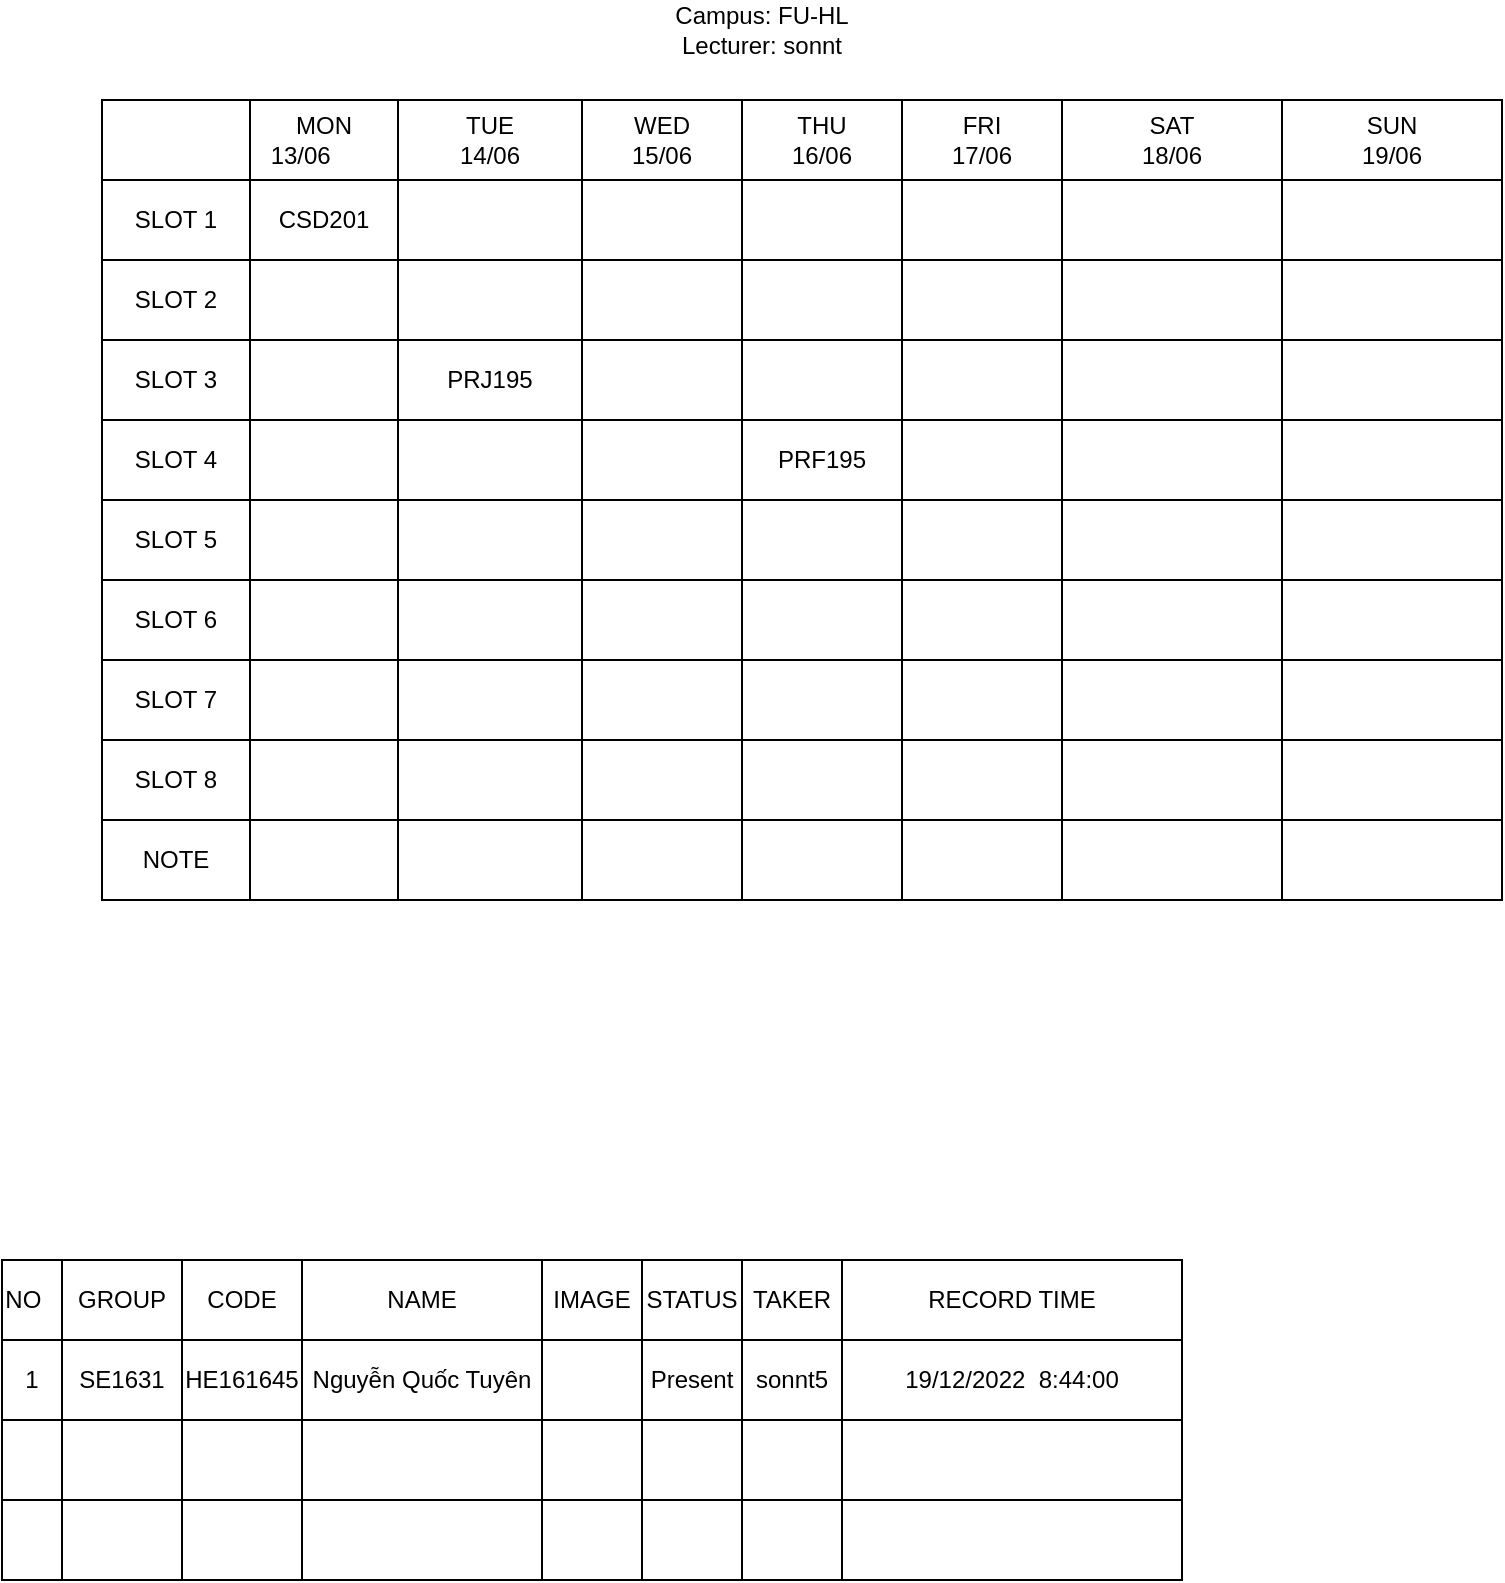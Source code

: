 <mxfile version="20.0.1" type="github"><diagram id="fDc_9YXBF3sZ5w5PWN9H" name="Page-1"><mxGraphModel dx="1038" dy="556" grid="1" gridSize="10" guides="1" tooltips="1" connect="1" arrows="1" fold="1" page="1" pageScale="1" pageWidth="850" pageHeight="1100" math="0" shadow="0"><root><mxCell id="0"/><mxCell id="1" parent="0"/><mxCell id="WpCsTuUMo8F5sy1HCtqw-1" value="" style="shape=table;startSize=0;container=1;collapsible=0;childLayout=tableLayout;" vertex="1" parent="1"><mxGeometry x="530" y="90" width="700" height="400" as="geometry"/></mxCell><mxCell id="WpCsTuUMo8F5sy1HCtqw-2" value="" style="shape=tableRow;horizontal=0;startSize=0;swimlaneHead=0;swimlaneBody=0;top=0;left=0;bottom=0;right=0;collapsible=0;dropTarget=0;fillColor=none;points=[[0,0.5],[1,0.5]];portConstraint=eastwest;" vertex="1" parent="WpCsTuUMo8F5sy1HCtqw-1"><mxGeometry width="700" height="40" as="geometry"/></mxCell><mxCell id="WpCsTuUMo8F5sy1HCtqw-3" value="" style="shape=partialRectangle;html=1;whiteSpace=wrap;connectable=0;overflow=hidden;fillColor=none;top=0;left=0;bottom=0;right=0;pointerEvents=1;" vertex="1" parent="WpCsTuUMo8F5sy1HCtqw-2"><mxGeometry width="74" height="40" as="geometry"><mxRectangle width="74" height="40" as="alternateBounds"/></mxGeometry></mxCell><mxCell id="WpCsTuUMo8F5sy1HCtqw-4" value="MON&lt;br&gt;13/06&lt;span style=&quot;white-space: pre;&quot;&gt;&#9;&lt;/span&gt;" style="shape=partialRectangle;html=1;whiteSpace=wrap;connectable=0;overflow=hidden;fillColor=none;top=0;left=0;bottom=0;right=0;pointerEvents=1;" vertex="1" parent="WpCsTuUMo8F5sy1HCtqw-2"><mxGeometry x="74" width="74" height="40" as="geometry"><mxRectangle width="74" height="40" as="alternateBounds"/></mxGeometry></mxCell><mxCell id="WpCsTuUMo8F5sy1HCtqw-5" value="TUE&lt;br&gt;14/06" style="shape=partialRectangle;html=1;whiteSpace=wrap;connectable=0;overflow=hidden;fillColor=none;top=0;left=0;bottom=0;right=0;pointerEvents=1;" vertex="1" parent="WpCsTuUMo8F5sy1HCtqw-2"><mxGeometry x="148" width="92" height="40" as="geometry"><mxRectangle width="92" height="40" as="alternateBounds"/></mxGeometry></mxCell><mxCell id="WpCsTuUMo8F5sy1HCtqw-6" value="WED&lt;br&gt;15/06" style="shape=partialRectangle;html=1;whiteSpace=wrap;connectable=0;overflow=hidden;fillColor=none;top=0;left=0;bottom=0;right=0;pointerEvents=1;" vertex="1" parent="WpCsTuUMo8F5sy1HCtqw-2"><mxGeometry x="240" width="80" height="40" as="geometry"><mxRectangle width="80" height="40" as="alternateBounds"/></mxGeometry></mxCell><mxCell id="WpCsTuUMo8F5sy1HCtqw-7" value="THU&lt;br&gt;16/06" style="shape=partialRectangle;html=1;whiteSpace=wrap;connectable=0;overflow=hidden;fillColor=none;top=0;left=0;bottom=0;right=0;pointerEvents=1;" vertex="1" parent="WpCsTuUMo8F5sy1HCtqw-2"><mxGeometry x="320" width="80" height="40" as="geometry"><mxRectangle width="80" height="40" as="alternateBounds"/></mxGeometry></mxCell><mxCell id="WpCsTuUMo8F5sy1HCtqw-8" value="FRI&lt;br&gt;17/06" style="shape=partialRectangle;html=1;whiteSpace=wrap;connectable=0;overflow=hidden;fillColor=none;top=0;left=0;bottom=0;right=0;pointerEvents=1;" vertex="1" parent="WpCsTuUMo8F5sy1HCtqw-2"><mxGeometry x="400" width="80" height="40" as="geometry"><mxRectangle width="80" height="40" as="alternateBounds"/></mxGeometry></mxCell><mxCell id="WpCsTuUMo8F5sy1HCtqw-9" value="SAT&lt;br&gt;18/06" style="shape=partialRectangle;html=1;whiteSpace=wrap;connectable=0;overflow=hidden;fillColor=none;top=0;left=0;bottom=0;right=0;pointerEvents=1;" vertex="1" parent="WpCsTuUMo8F5sy1HCtqw-2"><mxGeometry x="480" width="110" height="40" as="geometry"><mxRectangle width="110" height="40" as="alternateBounds"/></mxGeometry></mxCell><mxCell id="WpCsTuUMo8F5sy1HCtqw-10" value="SUN&lt;br&gt;19/06" style="shape=partialRectangle;html=1;whiteSpace=wrap;connectable=0;overflow=hidden;fillColor=none;top=0;left=0;bottom=0;right=0;pointerEvents=1;" vertex="1" parent="WpCsTuUMo8F5sy1HCtqw-2"><mxGeometry x="590" width="110" height="40" as="geometry"><mxRectangle width="110" height="40" as="alternateBounds"/></mxGeometry></mxCell><mxCell id="WpCsTuUMo8F5sy1HCtqw-11" value="" style="shape=tableRow;horizontal=0;startSize=0;swimlaneHead=0;swimlaneBody=0;top=0;left=0;bottom=0;right=0;collapsible=0;dropTarget=0;fillColor=none;points=[[0,0.5],[1,0.5]];portConstraint=eastwest;" vertex="1" parent="WpCsTuUMo8F5sy1HCtqw-1"><mxGeometry y="40" width="700" height="40" as="geometry"/></mxCell><mxCell id="WpCsTuUMo8F5sy1HCtqw-12" value="SLOT 1" style="shape=partialRectangle;html=1;whiteSpace=wrap;connectable=0;overflow=hidden;fillColor=none;top=0;left=0;bottom=0;right=0;pointerEvents=1;" vertex="1" parent="WpCsTuUMo8F5sy1HCtqw-11"><mxGeometry width="74" height="40" as="geometry"><mxRectangle width="74" height="40" as="alternateBounds"/></mxGeometry></mxCell><mxCell id="WpCsTuUMo8F5sy1HCtqw-13" value="CSD201" style="shape=partialRectangle;html=1;whiteSpace=wrap;connectable=0;overflow=hidden;fillColor=none;top=0;left=0;bottom=0;right=0;pointerEvents=1;" vertex="1" parent="WpCsTuUMo8F5sy1HCtqw-11"><mxGeometry x="74" width="74" height="40" as="geometry"><mxRectangle width="74" height="40" as="alternateBounds"/></mxGeometry></mxCell><mxCell id="WpCsTuUMo8F5sy1HCtqw-14" value="" style="shape=partialRectangle;html=1;whiteSpace=wrap;connectable=0;overflow=hidden;fillColor=none;top=0;left=0;bottom=0;right=0;pointerEvents=1;" vertex="1" parent="WpCsTuUMo8F5sy1HCtqw-11"><mxGeometry x="148" width="92" height="40" as="geometry"><mxRectangle width="92" height="40" as="alternateBounds"/></mxGeometry></mxCell><mxCell id="WpCsTuUMo8F5sy1HCtqw-15" value="" style="shape=partialRectangle;html=1;whiteSpace=wrap;connectable=0;overflow=hidden;fillColor=none;top=0;left=0;bottom=0;right=0;pointerEvents=1;" vertex="1" parent="WpCsTuUMo8F5sy1HCtqw-11"><mxGeometry x="240" width="80" height="40" as="geometry"><mxRectangle width="80" height="40" as="alternateBounds"/></mxGeometry></mxCell><mxCell id="WpCsTuUMo8F5sy1HCtqw-16" value="" style="shape=partialRectangle;html=1;whiteSpace=wrap;connectable=0;overflow=hidden;fillColor=none;top=0;left=0;bottom=0;right=0;pointerEvents=1;" vertex="1" parent="WpCsTuUMo8F5sy1HCtqw-11"><mxGeometry x="320" width="80" height="40" as="geometry"><mxRectangle width="80" height="40" as="alternateBounds"/></mxGeometry></mxCell><mxCell id="WpCsTuUMo8F5sy1HCtqw-17" value="" style="shape=partialRectangle;html=1;whiteSpace=wrap;connectable=0;overflow=hidden;fillColor=none;top=0;left=0;bottom=0;right=0;pointerEvents=1;" vertex="1" parent="WpCsTuUMo8F5sy1HCtqw-11"><mxGeometry x="400" width="80" height="40" as="geometry"><mxRectangle width="80" height="40" as="alternateBounds"/></mxGeometry></mxCell><mxCell id="WpCsTuUMo8F5sy1HCtqw-18" value="" style="shape=partialRectangle;html=1;whiteSpace=wrap;connectable=0;overflow=hidden;fillColor=none;top=0;left=0;bottom=0;right=0;pointerEvents=1;" vertex="1" parent="WpCsTuUMo8F5sy1HCtqw-11"><mxGeometry x="480" width="110" height="40" as="geometry"><mxRectangle width="110" height="40" as="alternateBounds"/></mxGeometry></mxCell><mxCell id="WpCsTuUMo8F5sy1HCtqw-19" value="" style="shape=partialRectangle;html=1;whiteSpace=wrap;connectable=0;overflow=hidden;fillColor=none;top=0;left=0;bottom=0;right=0;pointerEvents=1;" vertex="1" parent="WpCsTuUMo8F5sy1HCtqw-11"><mxGeometry x="590" width="110" height="40" as="geometry"><mxRectangle width="110" height="40" as="alternateBounds"/></mxGeometry></mxCell><mxCell id="WpCsTuUMo8F5sy1HCtqw-20" value="" style="shape=tableRow;horizontal=0;startSize=0;swimlaneHead=0;swimlaneBody=0;top=0;left=0;bottom=0;right=0;collapsible=0;dropTarget=0;fillColor=none;points=[[0,0.5],[1,0.5]];portConstraint=eastwest;" vertex="1" parent="WpCsTuUMo8F5sy1HCtqw-1"><mxGeometry y="80" width="700" height="40" as="geometry"/></mxCell><mxCell id="WpCsTuUMo8F5sy1HCtqw-21" value="SLOT 2" style="shape=partialRectangle;html=1;whiteSpace=wrap;connectable=0;overflow=hidden;fillColor=none;top=0;left=0;bottom=0;right=0;pointerEvents=1;" vertex="1" parent="WpCsTuUMo8F5sy1HCtqw-20"><mxGeometry width="74" height="40" as="geometry"><mxRectangle width="74" height="40" as="alternateBounds"/></mxGeometry></mxCell><mxCell id="WpCsTuUMo8F5sy1HCtqw-22" value="" style="shape=partialRectangle;html=1;whiteSpace=wrap;connectable=0;overflow=hidden;fillColor=none;top=0;left=0;bottom=0;right=0;pointerEvents=1;" vertex="1" parent="WpCsTuUMo8F5sy1HCtqw-20"><mxGeometry x="74" width="74" height="40" as="geometry"><mxRectangle width="74" height="40" as="alternateBounds"/></mxGeometry></mxCell><mxCell id="WpCsTuUMo8F5sy1HCtqw-23" value="" style="shape=partialRectangle;html=1;whiteSpace=wrap;connectable=0;overflow=hidden;fillColor=none;top=0;left=0;bottom=0;right=0;pointerEvents=1;" vertex="1" parent="WpCsTuUMo8F5sy1HCtqw-20"><mxGeometry x="148" width="92" height="40" as="geometry"><mxRectangle width="92" height="40" as="alternateBounds"/></mxGeometry></mxCell><mxCell id="WpCsTuUMo8F5sy1HCtqw-24" value="" style="shape=partialRectangle;html=1;whiteSpace=wrap;connectable=0;overflow=hidden;fillColor=none;top=0;left=0;bottom=0;right=0;pointerEvents=1;" vertex="1" parent="WpCsTuUMo8F5sy1HCtqw-20"><mxGeometry x="240" width="80" height="40" as="geometry"><mxRectangle width="80" height="40" as="alternateBounds"/></mxGeometry></mxCell><mxCell id="WpCsTuUMo8F5sy1HCtqw-25" value="" style="shape=partialRectangle;html=1;whiteSpace=wrap;connectable=0;overflow=hidden;fillColor=none;top=0;left=0;bottom=0;right=0;pointerEvents=1;" vertex="1" parent="WpCsTuUMo8F5sy1HCtqw-20"><mxGeometry x="320" width="80" height="40" as="geometry"><mxRectangle width="80" height="40" as="alternateBounds"/></mxGeometry></mxCell><mxCell id="WpCsTuUMo8F5sy1HCtqw-26" value="" style="shape=partialRectangle;html=1;whiteSpace=wrap;connectable=0;overflow=hidden;fillColor=none;top=0;left=0;bottom=0;right=0;pointerEvents=1;" vertex="1" parent="WpCsTuUMo8F5sy1HCtqw-20"><mxGeometry x="400" width="80" height="40" as="geometry"><mxRectangle width="80" height="40" as="alternateBounds"/></mxGeometry></mxCell><mxCell id="WpCsTuUMo8F5sy1HCtqw-27" value="" style="shape=partialRectangle;html=1;whiteSpace=wrap;connectable=0;overflow=hidden;fillColor=none;top=0;left=0;bottom=0;right=0;pointerEvents=1;" vertex="1" parent="WpCsTuUMo8F5sy1HCtqw-20"><mxGeometry x="480" width="110" height="40" as="geometry"><mxRectangle width="110" height="40" as="alternateBounds"/></mxGeometry></mxCell><mxCell id="WpCsTuUMo8F5sy1HCtqw-28" value="" style="shape=partialRectangle;html=1;whiteSpace=wrap;connectable=0;overflow=hidden;fillColor=none;top=0;left=0;bottom=0;right=0;pointerEvents=1;" vertex="1" parent="WpCsTuUMo8F5sy1HCtqw-20"><mxGeometry x="590" width="110" height="40" as="geometry"><mxRectangle width="110" height="40" as="alternateBounds"/></mxGeometry></mxCell><mxCell id="WpCsTuUMo8F5sy1HCtqw-29" value="" style="shape=tableRow;horizontal=0;startSize=0;swimlaneHead=0;swimlaneBody=0;top=0;left=0;bottom=0;right=0;collapsible=0;dropTarget=0;fillColor=none;points=[[0,0.5],[1,0.5]];portConstraint=eastwest;" vertex="1" parent="WpCsTuUMo8F5sy1HCtqw-1"><mxGeometry y="120" width="700" height="40" as="geometry"/></mxCell><mxCell id="WpCsTuUMo8F5sy1HCtqw-30" value="SLOT 3" style="shape=partialRectangle;html=1;whiteSpace=wrap;connectable=0;overflow=hidden;fillColor=none;top=0;left=0;bottom=0;right=0;pointerEvents=1;" vertex="1" parent="WpCsTuUMo8F5sy1HCtqw-29"><mxGeometry width="74" height="40" as="geometry"><mxRectangle width="74" height="40" as="alternateBounds"/></mxGeometry></mxCell><mxCell id="WpCsTuUMo8F5sy1HCtqw-31" value="" style="shape=partialRectangle;html=1;whiteSpace=wrap;connectable=0;overflow=hidden;fillColor=none;top=0;left=0;bottom=0;right=0;pointerEvents=1;" vertex="1" parent="WpCsTuUMo8F5sy1HCtqw-29"><mxGeometry x="74" width="74" height="40" as="geometry"><mxRectangle width="74" height="40" as="alternateBounds"/></mxGeometry></mxCell><mxCell id="WpCsTuUMo8F5sy1HCtqw-32" value="PRJ195" style="shape=partialRectangle;html=1;whiteSpace=wrap;connectable=0;overflow=hidden;fillColor=none;top=0;left=0;bottom=0;right=0;pointerEvents=1;" vertex="1" parent="WpCsTuUMo8F5sy1HCtqw-29"><mxGeometry x="148" width="92" height="40" as="geometry"><mxRectangle width="92" height="40" as="alternateBounds"/></mxGeometry></mxCell><mxCell id="WpCsTuUMo8F5sy1HCtqw-33" value="" style="shape=partialRectangle;html=1;whiteSpace=wrap;connectable=0;overflow=hidden;fillColor=none;top=0;left=0;bottom=0;right=0;pointerEvents=1;" vertex="1" parent="WpCsTuUMo8F5sy1HCtqw-29"><mxGeometry x="240" width="80" height="40" as="geometry"><mxRectangle width="80" height="40" as="alternateBounds"/></mxGeometry></mxCell><mxCell id="WpCsTuUMo8F5sy1HCtqw-34" value="" style="shape=partialRectangle;html=1;whiteSpace=wrap;connectable=0;overflow=hidden;fillColor=none;top=0;left=0;bottom=0;right=0;pointerEvents=1;" vertex="1" parent="WpCsTuUMo8F5sy1HCtqw-29"><mxGeometry x="320" width="80" height="40" as="geometry"><mxRectangle width="80" height="40" as="alternateBounds"/></mxGeometry></mxCell><mxCell id="WpCsTuUMo8F5sy1HCtqw-35" value="" style="shape=partialRectangle;html=1;whiteSpace=wrap;connectable=0;overflow=hidden;fillColor=none;top=0;left=0;bottom=0;right=0;pointerEvents=1;" vertex="1" parent="WpCsTuUMo8F5sy1HCtqw-29"><mxGeometry x="400" width="80" height="40" as="geometry"><mxRectangle width="80" height="40" as="alternateBounds"/></mxGeometry></mxCell><mxCell id="WpCsTuUMo8F5sy1HCtqw-36" value="" style="shape=partialRectangle;html=1;whiteSpace=wrap;connectable=0;overflow=hidden;fillColor=none;top=0;left=0;bottom=0;right=0;pointerEvents=1;" vertex="1" parent="WpCsTuUMo8F5sy1HCtqw-29"><mxGeometry x="480" width="110" height="40" as="geometry"><mxRectangle width="110" height="40" as="alternateBounds"/></mxGeometry></mxCell><mxCell id="WpCsTuUMo8F5sy1HCtqw-37" value="" style="shape=partialRectangle;html=1;whiteSpace=wrap;connectable=0;overflow=hidden;fillColor=none;top=0;left=0;bottom=0;right=0;pointerEvents=1;" vertex="1" parent="WpCsTuUMo8F5sy1HCtqw-29"><mxGeometry x="590" width="110" height="40" as="geometry"><mxRectangle width="110" height="40" as="alternateBounds"/></mxGeometry></mxCell><mxCell id="WpCsTuUMo8F5sy1HCtqw-38" value="" style="shape=tableRow;horizontal=0;startSize=0;swimlaneHead=0;swimlaneBody=0;top=0;left=0;bottom=0;right=0;collapsible=0;dropTarget=0;fillColor=none;points=[[0,0.5],[1,0.5]];portConstraint=eastwest;" vertex="1" parent="WpCsTuUMo8F5sy1HCtqw-1"><mxGeometry y="160" width="700" height="40" as="geometry"/></mxCell><mxCell id="WpCsTuUMo8F5sy1HCtqw-39" value="SLOT 4" style="shape=partialRectangle;html=1;whiteSpace=wrap;connectable=0;overflow=hidden;fillColor=none;top=0;left=0;bottom=0;right=0;pointerEvents=1;" vertex="1" parent="WpCsTuUMo8F5sy1HCtqw-38"><mxGeometry width="74" height="40" as="geometry"><mxRectangle width="74" height="40" as="alternateBounds"/></mxGeometry></mxCell><mxCell id="WpCsTuUMo8F5sy1HCtqw-40" value="" style="shape=partialRectangle;html=1;whiteSpace=wrap;connectable=0;overflow=hidden;fillColor=none;top=0;left=0;bottom=0;right=0;pointerEvents=1;" vertex="1" parent="WpCsTuUMo8F5sy1HCtqw-38"><mxGeometry x="74" width="74" height="40" as="geometry"><mxRectangle width="74" height="40" as="alternateBounds"/></mxGeometry></mxCell><mxCell id="WpCsTuUMo8F5sy1HCtqw-41" value="" style="shape=partialRectangle;html=1;whiteSpace=wrap;connectable=0;overflow=hidden;fillColor=none;top=0;left=0;bottom=0;right=0;pointerEvents=1;" vertex="1" parent="WpCsTuUMo8F5sy1HCtqw-38"><mxGeometry x="148" width="92" height="40" as="geometry"><mxRectangle width="92" height="40" as="alternateBounds"/></mxGeometry></mxCell><mxCell id="WpCsTuUMo8F5sy1HCtqw-42" value="" style="shape=partialRectangle;html=1;whiteSpace=wrap;connectable=0;overflow=hidden;fillColor=none;top=0;left=0;bottom=0;right=0;pointerEvents=1;" vertex="1" parent="WpCsTuUMo8F5sy1HCtqw-38"><mxGeometry x="240" width="80" height="40" as="geometry"><mxRectangle width="80" height="40" as="alternateBounds"/></mxGeometry></mxCell><mxCell id="WpCsTuUMo8F5sy1HCtqw-43" value="PRF195" style="shape=partialRectangle;html=1;whiteSpace=wrap;connectable=0;overflow=hidden;fillColor=none;top=0;left=0;bottom=0;right=0;pointerEvents=1;" vertex="1" parent="WpCsTuUMo8F5sy1HCtqw-38"><mxGeometry x="320" width="80" height="40" as="geometry"><mxRectangle width="80" height="40" as="alternateBounds"/></mxGeometry></mxCell><mxCell id="WpCsTuUMo8F5sy1HCtqw-44" value="" style="shape=partialRectangle;html=1;whiteSpace=wrap;connectable=0;overflow=hidden;fillColor=none;top=0;left=0;bottom=0;right=0;pointerEvents=1;" vertex="1" parent="WpCsTuUMo8F5sy1HCtqw-38"><mxGeometry x="400" width="80" height="40" as="geometry"><mxRectangle width="80" height="40" as="alternateBounds"/></mxGeometry></mxCell><mxCell id="WpCsTuUMo8F5sy1HCtqw-45" value="" style="shape=partialRectangle;html=1;whiteSpace=wrap;connectable=0;overflow=hidden;fillColor=none;top=0;left=0;bottom=0;right=0;pointerEvents=1;" vertex="1" parent="WpCsTuUMo8F5sy1HCtqw-38"><mxGeometry x="480" width="110" height="40" as="geometry"><mxRectangle width="110" height="40" as="alternateBounds"/></mxGeometry></mxCell><mxCell id="WpCsTuUMo8F5sy1HCtqw-46" value="" style="shape=partialRectangle;html=1;whiteSpace=wrap;connectable=0;overflow=hidden;fillColor=none;top=0;left=0;bottom=0;right=0;pointerEvents=1;" vertex="1" parent="WpCsTuUMo8F5sy1HCtqw-38"><mxGeometry x="590" width="110" height="40" as="geometry"><mxRectangle width="110" height="40" as="alternateBounds"/></mxGeometry></mxCell><mxCell id="WpCsTuUMo8F5sy1HCtqw-47" value="" style="shape=tableRow;horizontal=0;startSize=0;swimlaneHead=0;swimlaneBody=0;top=0;left=0;bottom=0;right=0;collapsible=0;dropTarget=0;fillColor=none;points=[[0,0.5],[1,0.5]];portConstraint=eastwest;" vertex="1" parent="WpCsTuUMo8F5sy1HCtqw-1"><mxGeometry y="200" width="700" height="40" as="geometry"/></mxCell><mxCell id="WpCsTuUMo8F5sy1HCtqw-48" value="SLOT 5" style="shape=partialRectangle;html=1;whiteSpace=wrap;connectable=0;overflow=hidden;fillColor=none;top=0;left=0;bottom=0;right=0;pointerEvents=1;" vertex="1" parent="WpCsTuUMo8F5sy1HCtqw-47"><mxGeometry width="74" height="40" as="geometry"><mxRectangle width="74" height="40" as="alternateBounds"/></mxGeometry></mxCell><mxCell id="WpCsTuUMo8F5sy1HCtqw-49" value="" style="shape=partialRectangle;html=1;whiteSpace=wrap;connectable=0;overflow=hidden;fillColor=none;top=0;left=0;bottom=0;right=0;pointerEvents=1;" vertex="1" parent="WpCsTuUMo8F5sy1HCtqw-47"><mxGeometry x="74" width="74" height="40" as="geometry"><mxRectangle width="74" height="40" as="alternateBounds"/></mxGeometry></mxCell><mxCell id="WpCsTuUMo8F5sy1HCtqw-50" value="" style="shape=partialRectangle;html=1;whiteSpace=wrap;connectable=0;overflow=hidden;fillColor=none;top=0;left=0;bottom=0;right=0;pointerEvents=1;" vertex="1" parent="WpCsTuUMo8F5sy1HCtqw-47"><mxGeometry x="148" width="92" height="40" as="geometry"><mxRectangle width="92" height="40" as="alternateBounds"/></mxGeometry></mxCell><mxCell id="WpCsTuUMo8F5sy1HCtqw-51" value="" style="shape=partialRectangle;html=1;whiteSpace=wrap;connectable=0;overflow=hidden;fillColor=none;top=0;left=0;bottom=0;right=0;pointerEvents=1;" vertex="1" parent="WpCsTuUMo8F5sy1HCtqw-47"><mxGeometry x="240" width="80" height="40" as="geometry"><mxRectangle width="80" height="40" as="alternateBounds"/></mxGeometry></mxCell><mxCell id="WpCsTuUMo8F5sy1HCtqw-52" value="" style="shape=partialRectangle;html=1;whiteSpace=wrap;connectable=0;overflow=hidden;fillColor=none;top=0;left=0;bottom=0;right=0;pointerEvents=1;" vertex="1" parent="WpCsTuUMo8F5sy1HCtqw-47"><mxGeometry x="320" width="80" height="40" as="geometry"><mxRectangle width="80" height="40" as="alternateBounds"/></mxGeometry></mxCell><mxCell id="WpCsTuUMo8F5sy1HCtqw-53" value="" style="shape=partialRectangle;html=1;whiteSpace=wrap;connectable=0;overflow=hidden;fillColor=none;top=0;left=0;bottom=0;right=0;pointerEvents=1;" vertex="1" parent="WpCsTuUMo8F5sy1HCtqw-47"><mxGeometry x="400" width="80" height="40" as="geometry"><mxRectangle width="80" height="40" as="alternateBounds"/></mxGeometry></mxCell><mxCell id="WpCsTuUMo8F5sy1HCtqw-54" value="" style="shape=partialRectangle;html=1;whiteSpace=wrap;connectable=0;overflow=hidden;fillColor=none;top=0;left=0;bottom=0;right=0;pointerEvents=1;" vertex="1" parent="WpCsTuUMo8F5sy1HCtqw-47"><mxGeometry x="480" width="110" height="40" as="geometry"><mxRectangle width="110" height="40" as="alternateBounds"/></mxGeometry></mxCell><mxCell id="WpCsTuUMo8F5sy1HCtqw-55" value="" style="shape=partialRectangle;html=1;whiteSpace=wrap;connectable=0;overflow=hidden;fillColor=none;top=0;left=0;bottom=0;right=0;pointerEvents=1;" vertex="1" parent="WpCsTuUMo8F5sy1HCtqw-47"><mxGeometry x="590" width="110" height="40" as="geometry"><mxRectangle width="110" height="40" as="alternateBounds"/></mxGeometry></mxCell><mxCell id="WpCsTuUMo8F5sy1HCtqw-56" value="" style="shape=tableRow;horizontal=0;startSize=0;swimlaneHead=0;swimlaneBody=0;top=0;left=0;bottom=0;right=0;collapsible=0;dropTarget=0;fillColor=none;points=[[0,0.5],[1,0.5]];portConstraint=eastwest;" vertex="1" parent="WpCsTuUMo8F5sy1HCtqw-1"><mxGeometry y="240" width="700" height="40" as="geometry"/></mxCell><mxCell id="WpCsTuUMo8F5sy1HCtqw-57" value="SLOT 6" style="shape=partialRectangle;html=1;whiteSpace=wrap;connectable=0;overflow=hidden;fillColor=none;top=0;left=0;bottom=0;right=0;pointerEvents=1;" vertex="1" parent="WpCsTuUMo8F5sy1HCtqw-56"><mxGeometry width="74" height="40" as="geometry"><mxRectangle width="74" height="40" as="alternateBounds"/></mxGeometry></mxCell><mxCell id="WpCsTuUMo8F5sy1HCtqw-58" value="" style="shape=partialRectangle;html=1;whiteSpace=wrap;connectable=0;overflow=hidden;fillColor=none;top=0;left=0;bottom=0;right=0;pointerEvents=1;" vertex="1" parent="WpCsTuUMo8F5sy1HCtqw-56"><mxGeometry x="74" width="74" height="40" as="geometry"><mxRectangle width="74" height="40" as="alternateBounds"/></mxGeometry></mxCell><mxCell id="WpCsTuUMo8F5sy1HCtqw-59" value="" style="shape=partialRectangle;html=1;whiteSpace=wrap;connectable=0;overflow=hidden;fillColor=none;top=0;left=0;bottom=0;right=0;pointerEvents=1;" vertex="1" parent="WpCsTuUMo8F5sy1HCtqw-56"><mxGeometry x="148" width="92" height="40" as="geometry"><mxRectangle width="92" height="40" as="alternateBounds"/></mxGeometry></mxCell><mxCell id="WpCsTuUMo8F5sy1HCtqw-60" value="" style="shape=partialRectangle;html=1;whiteSpace=wrap;connectable=0;overflow=hidden;fillColor=none;top=0;left=0;bottom=0;right=0;pointerEvents=1;" vertex="1" parent="WpCsTuUMo8F5sy1HCtqw-56"><mxGeometry x="240" width="80" height="40" as="geometry"><mxRectangle width="80" height="40" as="alternateBounds"/></mxGeometry></mxCell><mxCell id="WpCsTuUMo8F5sy1HCtqw-61" value="" style="shape=partialRectangle;html=1;whiteSpace=wrap;connectable=0;overflow=hidden;fillColor=none;top=0;left=0;bottom=0;right=0;pointerEvents=1;" vertex="1" parent="WpCsTuUMo8F5sy1HCtqw-56"><mxGeometry x="320" width="80" height="40" as="geometry"><mxRectangle width="80" height="40" as="alternateBounds"/></mxGeometry></mxCell><mxCell id="WpCsTuUMo8F5sy1HCtqw-62" value="" style="shape=partialRectangle;html=1;whiteSpace=wrap;connectable=0;overflow=hidden;fillColor=none;top=0;left=0;bottom=0;right=0;pointerEvents=1;" vertex="1" parent="WpCsTuUMo8F5sy1HCtqw-56"><mxGeometry x="400" width="80" height="40" as="geometry"><mxRectangle width="80" height="40" as="alternateBounds"/></mxGeometry></mxCell><mxCell id="WpCsTuUMo8F5sy1HCtqw-63" value="" style="shape=partialRectangle;html=1;whiteSpace=wrap;connectable=0;overflow=hidden;fillColor=none;top=0;left=0;bottom=0;right=0;pointerEvents=1;" vertex="1" parent="WpCsTuUMo8F5sy1HCtqw-56"><mxGeometry x="480" width="110" height="40" as="geometry"><mxRectangle width="110" height="40" as="alternateBounds"/></mxGeometry></mxCell><mxCell id="WpCsTuUMo8F5sy1HCtqw-64" value="" style="shape=partialRectangle;html=1;whiteSpace=wrap;connectable=0;overflow=hidden;fillColor=none;top=0;left=0;bottom=0;right=0;pointerEvents=1;" vertex="1" parent="WpCsTuUMo8F5sy1HCtqw-56"><mxGeometry x="590" width="110" height="40" as="geometry"><mxRectangle width="110" height="40" as="alternateBounds"/></mxGeometry></mxCell><mxCell id="WpCsTuUMo8F5sy1HCtqw-65" value="" style="shape=tableRow;horizontal=0;startSize=0;swimlaneHead=0;swimlaneBody=0;top=0;left=0;bottom=0;right=0;collapsible=0;dropTarget=0;fillColor=none;points=[[0,0.5],[1,0.5]];portConstraint=eastwest;" vertex="1" parent="WpCsTuUMo8F5sy1HCtqw-1"><mxGeometry y="280" width="700" height="40" as="geometry"/></mxCell><mxCell id="WpCsTuUMo8F5sy1HCtqw-66" value="SLOT 7" style="shape=partialRectangle;html=1;whiteSpace=wrap;connectable=0;overflow=hidden;fillColor=none;top=0;left=0;bottom=0;right=0;pointerEvents=1;" vertex="1" parent="WpCsTuUMo8F5sy1HCtqw-65"><mxGeometry width="74" height="40" as="geometry"><mxRectangle width="74" height="40" as="alternateBounds"/></mxGeometry></mxCell><mxCell id="WpCsTuUMo8F5sy1HCtqw-67" value="" style="shape=partialRectangle;html=1;whiteSpace=wrap;connectable=0;overflow=hidden;fillColor=none;top=0;left=0;bottom=0;right=0;pointerEvents=1;" vertex="1" parent="WpCsTuUMo8F5sy1HCtqw-65"><mxGeometry x="74" width="74" height="40" as="geometry"><mxRectangle width="74" height="40" as="alternateBounds"/></mxGeometry></mxCell><mxCell id="WpCsTuUMo8F5sy1HCtqw-68" value="" style="shape=partialRectangle;html=1;whiteSpace=wrap;connectable=0;overflow=hidden;fillColor=none;top=0;left=0;bottom=0;right=0;pointerEvents=1;" vertex="1" parent="WpCsTuUMo8F5sy1HCtqw-65"><mxGeometry x="148" width="92" height="40" as="geometry"><mxRectangle width="92" height="40" as="alternateBounds"/></mxGeometry></mxCell><mxCell id="WpCsTuUMo8F5sy1HCtqw-69" value="" style="shape=partialRectangle;html=1;whiteSpace=wrap;connectable=0;overflow=hidden;fillColor=none;top=0;left=0;bottom=0;right=0;pointerEvents=1;" vertex="1" parent="WpCsTuUMo8F5sy1HCtqw-65"><mxGeometry x="240" width="80" height="40" as="geometry"><mxRectangle width="80" height="40" as="alternateBounds"/></mxGeometry></mxCell><mxCell id="WpCsTuUMo8F5sy1HCtqw-70" value="" style="shape=partialRectangle;html=1;whiteSpace=wrap;connectable=0;overflow=hidden;fillColor=none;top=0;left=0;bottom=0;right=0;pointerEvents=1;" vertex="1" parent="WpCsTuUMo8F5sy1HCtqw-65"><mxGeometry x="320" width="80" height="40" as="geometry"><mxRectangle width="80" height="40" as="alternateBounds"/></mxGeometry></mxCell><mxCell id="WpCsTuUMo8F5sy1HCtqw-71" value="" style="shape=partialRectangle;html=1;whiteSpace=wrap;connectable=0;overflow=hidden;fillColor=none;top=0;left=0;bottom=0;right=0;pointerEvents=1;" vertex="1" parent="WpCsTuUMo8F5sy1HCtqw-65"><mxGeometry x="400" width="80" height="40" as="geometry"><mxRectangle width="80" height="40" as="alternateBounds"/></mxGeometry></mxCell><mxCell id="WpCsTuUMo8F5sy1HCtqw-72" value="" style="shape=partialRectangle;html=1;whiteSpace=wrap;connectable=0;overflow=hidden;fillColor=none;top=0;left=0;bottom=0;right=0;pointerEvents=1;" vertex="1" parent="WpCsTuUMo8F5sy1HCtqw-65"><mxGeometry x="480" width="110" height="40" as="geometry"><mxRectangle width="110" height="40" as="alternateBounds"/></mxGeometry></mxCell><mxCell id="WpCsTuUMo8F5sy1HCtqw-73" value="" style="shape=partialRectangle;html=1;whiteSpace=wrap;connectable=0;overflow=hidden;fillColor=none;top=0;left=0;bottom=0;right=0;pointerEvents=1;" vertex="1" parent="WpCsTuUMo8F5sy1HCtqw-65"><mxGeometry x="590" width="110" height="40" as="geometry"><mxRectangle width="110" height="40" as="alternateBounds"/></mxGeometry></mxCell><mxCell id="WpCsTuUMo8F5sy1HCtqw-74" value="" style="shape=tableRow;horizontal=0;startSize=0;swimlaneHead=0;swimlaneBody=0;top=0;left=0;bottom=0;right=0;collapsible=0;dropTarget=0;fillColor=none;points=[[0,0.5],[1,0.5]];portConstraint=eastwest;" vertex="1" parent="WpCsTuUMo8F5sy1HCtqw-1"><mxGeometry y="320" width="700" height="40" as="geometry"/></mxCell><mxCell id="WpCsTuUMo8F5sy1HCtqw-75" value="SLOT 8" style="shape=partialRectangle;html=1;whiteSpace=wrap;connectable=0;overflow=hidden;fillColor=none;top=0;left=0;bottom=0;right=0;pointerEvents=1;" vertex="1" parent="WpCsTuUMo8F5sy1HCtqw-74"><mxGeometry width="74" height="40" as="geometry"><mxRectangle width="74" height="40" as="alternateBounds"/></mxGeometry></mxCell><mxCell id="WpCsTuUMo8F5sy1HCtqw-76" value="" style="shape=partialRectangle;html=1;whiteSpace=wrap;connectable=0;overflow=hidden;fillColor=none;top=0;left=0;bottom=0;right=0;pointerEvents=1;" vertex="1" parent="WpCsTuUMo8F5sy1HCtqw-74"><mxGeometry x="74" width="74" height="40" as="geometry"><mxRectangle width="74" height="40" as="alternateBounds"/></mxGeometry></mxCell><mxCell id="WpCsTuUMo8F5sy1HCtqw-77" value="" style="shape=partialRectangle;html=1;whiteSpace=wrap;connectable=0;overflow=hidden;fillColor=none;top=0;left=0;bottom=0;right=0;pointerEvents=1;" vertex="1" parent="WpCsTuUMo8F5sy1HCtqw-74"><mxGeometry x="148" width="92" height="40" as="geometry"><mxRectangle width="92" height="40" as="alternateBounds"/></mxGeometry></mxCell><mxCell id="WpCsTuUMo8F5sy1HCtqw-78" value="" style="shape=partialRectangle;html=1;whiteSpace=wrap;connectable=0;overflow=hidden;fillColor=none;top=0;left=0;bottom=0;right=0;pointerEvents=1;" vertex="1" parent="WpCsTuUMo8F5sy1HCtqw-74"><mxGeometry x="240" width="80" height="40" as="geometry"><mxRectangle width="80" height="40" as="alternateBounds"/></mxGeometry></mxCell><mxCell id="WpCsTuUMo8F5sy1HCtqw-79" value="" style="shape=partialRectangle;html=1;whiteSpace=wrap;connectable=0;overflow=hidden;fillColor=none;top=0;left=0;bottom=0;right=0;pointerEvents=1;" vertex="1" parent="WpCsTuUMo8F5sy1HCtqw-74"><mxGeometry x="320" width="80" height="40" as="geometry"><mxRectangle width="80" height="40" as="alternateBounds"/></mxGeometry></mxCell><mxCell id="WpCsTuUMo8F5sy1HCtqw-80" value="" style="shape=partialRectangle;html=1;whiteSpace=wrap;connectable=0;overflow=hidden;fillColor=none;top=0;left=0;bottom=0;right=0;pointerEvents=1;" vertex="1" parent="WpCsTuUMo8F5sy1HCtqw-74"><mxGeometry x="400" width="80" height="40" as="geometry"><mxRectangle width="80" height="40" as="alternateBounds"/></mxGeometry></mxCell><mxCell id="WpCsTuUMo8F5sy1HCtqw-81" value="" style="shape=partialRectangle;html=1;whiteSpace=wrap;connectable=0;overflow=hidden;fillColor=none;top=0;left=0;bottom=0;right=0;pointerEvents=1;" vertex="1" parent="WpCsTuUMo8F5sy1HCtqw-74"><mxGeometry x="480" width="110" height="40" as="geometry"><mxRectangle width="110" height="40" as="alternateBounds"/></mxGeometry></mxCell><mxCell id="WpCsTuUMo8F5sy1HCtqw-82" value="" style="shape=partialRectangle;html=1;whiteSpace=wrap;connectable=0;overflow=hidden;fillColor=none;top=0;left=0;bottom=0;right=0;pointerEvents=1;" vertex="1" parent="WpCsTuUMo8F5sy1HCtqw-74"><mxGeometry x="590" width="110" height="40" as="geometry"><mxRectangle width="110" height="40" as="alternateBounds"/></mxGeometry></mxCell><mxCell id="WpCsTuUMo8F5sy1HCtqw-83" value="" style="shape=tableRow;horizontal=0;startSize=0;swimlaneHead=0;swimlaneBody=0;top=0;left=0;bottom=0;right=0;collapsible=0;dropTarget=0;fillColor=none;points=[[0,0.5],[1,0.5]];portConstraint=eastwest;" vertex="1" parent="WpCsTuUMo8F5sy1HCtqw-1"><mxGeometry y="360" width="700" height="40" as="geometry"/></mxCell><mxCell id="WpCsTuUMo8F5sy1HCtqw-84" value="NOTE" style="shape=partialRectangle;html=1;whiteSpace=wrap;connectable=0;overflow=hidden;fillColor=none;top=0;left=0;bottom=0;right=0;pointerEvents=1;" vertex="1" parent="WpCsTuUMo8F5sy1HCtqw-83"><mxGeometry width="74" height="40" as="geometry"><mxRectangle width="74" height="40" as="alternateBounds"/></mxGeometry></mxCell><mxCell id="WpCsTuUMo8F5sy1HCtqw-85" value="" style="shape=partialRectangle;html=1;whiteSpace=wrap;connectable=0;overflow=hidden;fillColor=none;top=0;left=0;bottom=0;right=0;pointerEvents=1;" vertex="1" parent="WpCsTuUMo8F5sy1HCtqw-83"><mxGeometry x="74" width="74" height="40" as="geometry"><mxRectangle width="74" height="40" as="alternateBounds"/></mxGeometry></mxCell><mxCell id="WpCsTuUMo8F5sy1HCtqw-86" value="" style="shape=partialRectangle;html=1;whiteSpace=wrap;connectable=0;overflow=hidden;fillColor=none;top=0;left=0;bottom=0;right=0;pointerEvents=1;" vertex="1" parent="WpCsTuUMo8F5sy1HCtqw-83"><mxGeometry x="148" width="92" height="40" as="geometry"><mxRectangle width="92" height="40" as="alternateBounds"/></mxGeometry></mxCell><mxCell id="WpCsTuUMo8F5sy1HCtqw-87" value="" style="shape=partialRectangle;html=1;whiteSpace=wrap;connectable=0;overflow=hidden;fillColor=none;top=0;left=0;bottom=0;right=0;pointerEvents=1;" vertex="1" parent="WpCsTuUMo8F5sy1HCtqw-83"><mxGeometry x="240" width="80" height="40" as="geometry"><mxRectangle width="80" height="40" as="alternateBounds"/></mxGeometry></mxCell><mxCell id="WpCsTuUMo8F5sy1HCtqw-88" value="" style="shape=partialRectangle;html=1;whiteSpace=wrap;connectable=0;overflow=hidden;fillColor=none;top=0;left=0;bottom=0;right=0;pointerEvents=1;" vertex="1" parent="WpCsTuUMo8F5sy1HCtqw-83"><mxGeometry x="320" width="80" height="40" as="geometry"><mxRectangle width="80" height="40" as="alternateBounds"/></mxGeometry></mxCell><mxCell id="WpCsTuUMo8F5sy1HCtqw-89" value="" style="shape=partialRectangle;html=1;whiteSpace=wrap;connectable=0;overflow=hidden;fillColor=none;top=0;left=0;bottom=0;right=0;pointerEvents=1;" vertex="1" parent="WpCsTuUMo8F5sy1HCtqw-83"><mxGeometry x="400" width="80" height="40" as="geometry"><mxRectangle width="80" height="40" as="alternateBounds"/></mxGeometry></mxCell><mxCell id="WpCsTuUMo8F5sy1HCtqw-90" value="" style="shape=partialRectangle;html=1;whiteSpace=wrap;connectable=0;overflow=hidden;fillColor=none;top=0;left=0;bottom=0;right=0;pointerEvents=1;" vertex="1" parent="WpCsTuUMo8F5sy1HCtqw-83"><mxGeometry x="480" width="110" height="40" as="geometry"><mxRectangle width="110" height="40" as="alternateBounds"/></mxGeometry></mxCell><mxCell id="WpCsTuUMo8F5sy1HCtqw-91" value="" style="shape=partialRectangle;html=1;whiteSpace=wrap;connectable=0;overflow=hidden;fillColor=none;top=0;left=0;bottom=0;right=0;pointerEvents=1;" vertex="1" parent="WpCsTuUMo8F5sy1HCtqw-83"><mxGeometry x="590" width="110" height="40" as="geometry"><mxRectangle width="110" height="40" as="alternateBounds"/></mxGeometry></mxCell><mxCell id="WpCsTuUMo8F5sy1HCtqw-92" value="" style="shape=table;startSize=0;container=1;collapsible=0;childLayout=tableLayout;" vertex="1" parent="1"><mxGeometry x="480" y="670" width="590" height="160" as="geometry"/></mxCell><mxCell id="WpCsTuUMo8F5sy1HCtqw-93" value="" style="shape=tableRow;horizontal=0;startSize=0;swimlaneHead=0;swimlaneBody=0;top=0;left=0;bottom=0;right=0;collapsible=0;dropTarget=0;fillColor=none;points=[[0,0.5],[1,0.5]];portConstraint=eastwest;" vertex="1" parent="WpCsTuUMo8F5sy1HCtqw-92"><mxGeometry width="590" height="40" as="geometry"/></mxCell><mxCell id="WpCsTuUMo8F5sy1HCtqw-94" value="NO&lt;span style=&quot;white-space: pre;&quot;&gt;&#9;&lt;/span&gt;" style="shape=partialRectangle;html=1;whiteSpace=wrap;connectable=0;overflow=hidden;fillColor=none;top=0;left=0;bottom=0;right=0;pointerEvents=1;" vertex="1" parent="WpCsTuUMo8F5sy1HCtqw-93"><mxGeometry width="30" height="40" as="geometry"><mxRectangle width="30" height="40" as="alternateBounds"/></mxGeometry></mxCell><mxCell id="WpCsTuUMo8F5sy1HCtqw-95" value="GROUP" style="shape=partialRectangle;html=1;whiteSpace=wrap;connectable=0;overflow=hidden;fillColor=none;top=0;left=0;bottom=0;right=0;pointerEvents=1;" vertex="1" parent="WpCsTuUMo8F5sy1HCtqw-93"><mxGeometry x="30" width="60" height="40" as="geometry"><mxRectangle width="60" height="40" as="alternateBounds"/></mxGeometry></mxCell><mxCell id="WpCsTuUMo8F5sy1HCtqw-96" value="CODE" style="shape=partialRectangle;html=1;whiteSpace=wrap;connectable=0;overflow=hidden;fillColor=none;top=0;left=0;bottom=0;right=0;pointerEvents=1;" vertex="1" parent="WpCsTuUMo8F5sy1HCtqw-93"><mxGeometry x="90" width="60" height="40" as="geometry"><mxRectangle width="60" height="40" as="alternateBounds"/></mxGeometry></mxCell><mxCell id="WpCsTuUMo8F5sy1HCtqw-97" value="NAME" style="shape=partialRectangle;html=1;whiteSpace=wrap;connectable=0;overflow=hidden;fillColor=none;top=0;left=0;bottom=0;right=0;pointerEvents=1;" vertex="1" parent="WpCsTuUMo8F5sy1HCtqw-93"><mxGeometry x="150" width="120" height="40" as="geometry"><mxRectangle width="120" height="40" as="alternateBounds"/></mxGeometry></mxCell><mxCell id="WpCsTuUMo8F5sy1HCtqw-98" value="IMAGE" style="shape=partialRectangle;html=1;whiteSpace=wrap;connectable=0;overflow=hidden;fillColor=none;top=0;left=0;bottom=0;right=0;pointerEvents=1;" vertex="1" parent="WpCsTuUMo8F5sy1HCtqw-93"><mxGeometry x="270" width="50" height="40" as="geometry"><mxRectangle width="50" height="40" as="alternateBounds"/></mxGeometry></mxCell><mxCell id="WpCsTuUMo8F5sy1HCtqw-99" value="STATUS" style="shape=partialRectangle;html=1;whiteSpace=wrap;connectable=0;overflow=hidden;fillColor=none;top=0;left=0;bottom=0;right=0;pointerEvents=1;" vertex="1" parent="WpCsTuUMo8F5sy1HCtqw-93"><mxGeometry x="320" width="50" height="40" as="geometry"><mxRectangle width="50" height="40" as="alternateBounds"/></mxGeometry></mxCell><mxCell id="WpCsTuUMo8F5sy1HCtqw-100" value="TAKER" style="shape=partialRectangle;html=1;whiteSpace=wrap;connectable=0;overflow=hidden;fillColor=none;top=0;left=0;bottom=0;right=0;pointerEvents=1;" vertex="1" parent="WpCsTuUMo8F5sy1HCtqw-93"><mxGeometry x="370" width="50" height="40" as="geometry"><mxRectangle width="50" height="40" as="alternateBounds"/></mxGeometry></mxCell><mxCell id="WpCsTuUMo8F5sy1HCtqw-101" value="RECORD TIME" style="shape=partialRectangle;html=1;whiteSpace=wrap;connectable=0;overflow=hidden;fillColor=none;top=0;left=0;bottom=0;right=0;pointerEvents=1;" vertex="1" parent="WpCsTuUMo8F5sy1HCtqw-93"><mxGeometry x="420" width="170" height="40" as="geometry"><mxRectangle width="170" height="40" as="alternateBounds"/></mxGeometry></mxCell><mxCell id="WpCsTuUMo8F5sy1HCtqw-102" value="" style="shape=tableRow;horizontal=0;startSize=0;swimlaneHead=0;swimlaneBody=0;top=0;left=0;bottom=0;right=0;collapsible=0;dropTarget=0;fillColor=none;points=[[0,0.5],[1,0.5]];portConstraint=eastwest;" vertex="1" parent="WpCsTuUMo8F5sy1HCtqw-92"><mxGeometry y="40" width="590" height="40" as="geometry"/></mxCell><mxCell id="WpCsTuUMo8F5sy1HCtqw-103" value="1" style="shape=partialRectangle;html=1;whiteSpace=wrap;connectable=0;overflow=hidden;fillColor=none;top=0;left=0;bottom=0;right=0;pointerEvents=1;" vertex="1" parent="WpCsTuUMo8F5sy1HCtqw-102"><mxGeometry width="30" height="40" as="geometry"><mxRectangle width="30" height="40" as="alternateBounds"/></mxGeometry></mxCell><mxCell id="WpCsTuUMo8F5sy1HCtqw-104" value="SE1631" style="shape=partialRectangle;html=1;whiteSpace=wrap;connectable=0;overflow=hidden;fillColor=none;top=0;left=0;bottom=0;right=0;pointerEvents=1;" vertex="1" parent="WpCsTuUMo8F5sy1HCtqw-102"><mxGeometry x="30" width="60" height="40" as="geometry"><mxRectangle width="60" height="40" as="alternateBounds"/></mxGeometry></mxCell><mxCell id="WpCsTuUMo8F5sy1HCtqw-105" value="HE161645" style="shape=partialRectangle;html=1;whiteSpace=wrap;connectable=0;overflow=hidden;fillColor=none;top=0;left=0;bottom=0;right=0;pointerEvents=1;" vertex="1" parent="WpCsTuUMo8F5sy1HCtqw-102"><mxGeometry x="90" width="60" height="40" as="geometry"><mxRectangle width="60" height="40" as="alternateBounds"/></mxGeometry></mxCell><mxCell id="WpCsTuUMo8F5sy1HCtqw-106" value="Nguyễn Quốc Tuyên" style="shape=partialRectangle;html=1;whiteSpace=wrap;connectable=0;overflow=hidden;fillColor=none;top=0;left=0;bottom=0;right=0;pointerEvents=1;" vertex="1" parent="WpCsTuUMo8F5sy1HCtqw-102"><mxGeometry x="150" width="120" height="40" as="geometry"><mxRectangle width="120" height="40" as="alternateBounds"/></mxGeometry></mxCell><mxCell id="WpCsTuUMo8F5sy1HCtqw-107" value="" style="shape=partialRectangle;html=1;whiteSpace=wrap;connectable=0;overflow=hidden;fillColor=none;top=0;left=0;bottom=0;right=0;pointerEvents=1;" vertex="1" parent="WpCsTuUMo8F5sy1HCtqw-102"><mxGeometry x="270" width="50" height="40" as="geometry"><mxRectangle width="50" height="40" as="alternateBounds"/></mxGeometry></mxCell><mxCell id="WpCsTuUMo8F5sy1HCtqw-108" value="Present" style="shape=partialRectangle;html=1;whiteSpace=wrap;connectable=0;overflow=hidden;fillColor=none;top=0;left=0;bottom=0;right=0;pointerEvents=1;" vertex="1" parent="WpCsTuUMo8F5sy1HCtqw-102"><mxGeometry x="320" width="50" height="40" as="geometry"><mxRectangle width="50" height="40" as="alternateBounds"/></mxGeometry></mxCell><mxCell id="WpCsTuUMo8F5sy1HCtqw-109" value="sonnt5" style="shape=partialRectangle;html=1;whiteSpace=wrap;connectable=0;overflow=hidden;fillColor=none;top=0;left=0;bottom=0;right=0;pointerEvents=1;" vertex="1" parent="WpCsTuUMo8F5sy1HCtqw-102"><mxGeometry x="370" width="50" height="40" as="geometry"><mxRectangle width="50" height="40" as="alternateBounds"/></mxGeometry></mxCell><mxCell id="WpCsTuUMo8F5sy1HCtqw-110" value="19/12/2022&amp;nbsp; 8:44:00" style="shape=partialRectangle;html=1;whiteSpace=wrap;connectable=0;overflow=hidden;fillColor=none;top=0;left=0;bottom=0;right=0;pointerEvents=1;" vertex="1" parent="WpCsTuUMo8F5sy1HCtqw-102"><mxGeometry x="420" width="170" height="40" as="geometry"><mxRectangle width="170" height="40" as="alternateBounds"/></mxGeometry></mxCell><mxCell id="WpCsTuUMo8F5sy1HCtqw-111" value="" style="shape=tableRow;horizontal=0;startSize=0;swimlaneHead=0;swimlaneBody=0;top=0;left=0;bottom=0;right=0;collapsible=0;dropTarget=0;fillColor=none;points=[[0,0.5],[1,0.5]];portConstraint=eastwest;" vertex="1" parent="WpCsTuUMo8F5sy1HCtqw-92"><mxGeometry y="80" width="590" height="40" as="geometry"/></mxCell><mxCell id="WpCsTuUMo8F5sy1HCtqw-112" value="" style="shape=partialRectangle;html=1;whiteSpace=wrap;connectable=0;overflow=hidden;fillColor=none;top=0;left=0;bottom=0;right=0;pointerEvents=1;" vertex="1" parent="WpCsTuUMo8F5sy1HCtqw-111"><mxGeometry width="30" height="40" as="geometry"><mxRectangle width="30" height="40" as="alternateBounds"/></mxGeometry></mxCell><mxCell id="WpCsTuUMo8F5sy1HCtqw-113" value="" style="shape=partialRectangle;html=1;whiteSpace=wrap;connectable=0;overflow=hidden;fillColor=none;top=0;left=0;bottom=0;right=0;pointerEvents=1;" vertex="1" parent="WpCsTuUMo8F5sy1HCtqw-111"><mxGeometry x="30" width="60" height="40" as="geometry"><mxRectangle width="60" height="40" as="alternateBounds"/></mxGeometry></mxCell><mxCell id="WpCsTuUMo8F5sy1HCtqw-114" value="" style="shape=partialRectangle;html=1;whiteSpace=wrap;connectable=0;overflow=hidden;fillColor=none;top=0;left=0;bottom=0;right=0;pointerEvents=1;" vertex="1" parent="WpCsTuUMo8F5sy1HCtqw-111"><mxGeometry x="90" width="60" height="40" as="geometry"><mxRectangle width="60" height="40" as="alternateBounds"/></mxGeometry></mxCell><mxCell id="WpCsTuUMo8F5sy1HCtqw-115" value="" style="shape=partialRectangle;html=1;whiteSpace=wrap;connectable=0;overflow=hidden;fillColor=none;top=0;left=0;bottom=0;right=0;pointerEvents=1;" vertex="1" parent="WpCsTuUMo8F5sy1HCtqw-111"><mxGeometry x="150" width="120" height="40" as="geometry"><mxRectangle width="120" height="40" as="alternateBounds"/></mxGeometry></mxCell><mxCell id="WpCsTuUMo8F5sy1HCtqw-116" value="" style="shape=partialRectangle;html=1;whiteSpace=wrap;connectable=0;overflow=hidden;fillColor=none;top=0;left=0;bottom=0;right=0;pointerEvents=1;" vertex="1" parent="WpCsTuUMo8F5sy1HCtqw-111"><mxGeometry x="270" width="50" height="40" as="geometry"><mxRectangle width="50" height="40" as="alternateBounds"/></mxGeometry></mxCell><mxCell id="WpCsTuUMo8F5sy1HCtqw-117" value="" style="shape=partialRectangle;html=1;whiteSpace=wrap;connectable=0;overflow=hidden;fillColor=none;top=0;left=0;bottom=0;right=0;pointerEvents=1;" vertex="1" parent="WpCsTuUMo8F5sy1HCtqw-111"><mxGeometry x="320" width="50" height="40" as="geometry"><mxRectangle width="50" height="40" as="alternateBounds"/></mxGeometry></mxCell><mxCell id="WpCsTuUMo8F5sy1HCtqw-118" value="" style="shape=partialRectangle;html=1;whiteSpace=wrap;connectable=0;overflow=hidden;fillColor=none;top=0;left=0;bottom=0;right=0;pointerEvents=1;" vertex="1" parent="WpCsTuUMo8F5sy1HCtqw-111"><mxGeometry x="370" width="50" height="40" as="geometry"><mxRectangle width="50" height="40" as="alternateBounds"/></mxGeometry></mxCell><mxCell id="WpCsTuUMo8F5sy1HCtqw-119" value="" style="shape=partialRectangle;html=1;whiteSpace=wrap;connectable=0;overflow=hidden;fillColor=none;top=0;left=0;bottom=0;right=0;pointerEvents=1;" vertex="1" parent="WpCsTuUMo8F5sy1HCtqw-111"><mxGeometry x="420" width="170" height="40" as="geometry"><mxRectangle width="170" height="40" as="alternateBounds"/></mxGeometry></mxCell><mxCell id="WpCsTuUMo8F5sy1HCtqw-120" value="" style="shape=tableRow;horizontal=0;startSize=0;swimlaneHead=0;swimlaneBody=0;top=0;left=0;bottom=0;right=0;collapsible=0;dropTarget=0;fillColor=none;points=[[0,0.5],[1,0.5]];portConstraint=eastwest;" vertex="1" parent="WpCsTuUMo8F5sy1HCtqw-92"><mxGeometry y="120" width="590" height="40" as="geometry"/></mxCell><mxCell id="WpCsTuUMo8F5sy1HCtqw-121" value="" style="shape=partialRectangle;html=1;whiteSpace=wrap;connectable=0;overflow=hidden;fillColor=none;top=0;left=0;bottom=0;right=0;pointerEvents=1;" vertex="1" parent="WpCsTuUMo8F5sy1HCtqw-120"><mxGeometry width="30" height="40" as="geometry"><mxRectangle width="30" height="40" as="alternateBounds"/></mxGeometry></mxCell><mxCell id="WpCsTuUMo8F5sy1HCtqw-122" value="" style="shape=partialRectangle;html=1;whiteSpace=wrap;connectable=0;overflow=hidden;fillColor=none;top=0;left=0;bottom=0;right=0;pointerEvents=1;" vertex="1" parent="WpCsTuUMo8F5sy1HCtqw-120"><mxGeometry x="30" width="60" height="40" as="geometry"><mxRectangle width="60" height="40" as="alternateBounds"/></mxGeometry></mxCell><mxCell id="WpCsTuUMo8F5sy1HCtqw-123" value="" style="shape=partialRectangle;html=1;whiteSpace=wrap;connectable=0;overflow=hidden;fillColor=none;top=0;left=0;bottom=0;right=0;pointerEvents=1;" vertex="1" parent="WpCsTuUMo8F5sy1HCtqw-120"><mxGeometry x="90" width="60" height="40" as="geometry"><mxRectangle width="60" height="40" as="alternateBounds"/></mxGeometry></mxCell><mxCell id="WpCsTuUMo8F5sy1HCtqw-124" value="" style="shape=partialRectangle;html=1;whiteSpace=wrap;connectable=0;overflow=hidden;fillColor=none;top=0;left=0;bottom=0;right=0;pointerEvents=1;" vertex="1" parent="WpCsTuUMo8F5sy1HCtqw-120"><mxGeometry x="150" width="120" height="40" as="geometry"><mxRectangle width="120" height="40" as="alternateBounds"/></mxGeometry></mxCell><mxCell id="WpCsTuUMo8F5sy1HCtqw-125" value="" style="shape=partialRectangle;html=1;whiteSpace=wrap;connectable=0;overflow=hidden;fillColor=none;top=0;left=0;bottom=0;right=0;pointerEvents=1;" vertex="1" parent="WpCsTuUMo8F5sy1HCtqw-120"><mxGeometry x="270" width="50" height="40" as="geometry"><mxRectangle width="50" height="40" as="alternateBounds"/></mxGeometry></mxCell><mxCell id="WpCsTuUMo8F5sy1HCtqw-126" value="" style="shape=partialRectangle;html=1;whiteSpace=wrap;connectable=0;overflow=hidden;fillColor=none;top=0;left=0;bottom=0;right=0;pointerEvents=1;" vertex="1" parent="WpCsTuUMo8F5sy1HCtqw-120"><mxGeometry x="320" width="50" height="40" as="geometry"><mxRectangle width="50" height="40" as="alternateBounds"/></mxGeometry></mxCell><mxCell id="WpCsTuUMo8F5sy1HCtqw-127" value="" style="shape=partialRectangle;html=1;whiteSpace=wrap;connectable=0;overflow=hidden;fillColor=none;top=0;left=0;bottom=0;right=0;pointerEvents=1;" vertex="1" parent="WpCsTuUMo8F5sy1HCtqw-120"><mxGeometry x="370" width="50" height="40" as="geometry"><mxRectangle width="50" height="40" as="alternateBounds"/></mxGeometry></mxCell><mxCell id="WpCsTuUMo8F5sy1HCtqw-128" value="" style="shape=partialRectangle;html=1;whiteSpace=wrap;connectable=0;overflow=hidden;fillColor=none;top=0;left=0;bottom=0;right=0;pointerEvents=1;" vertex="1" parent="WpCsTuUMo8F5sy1HCtqw-120"><mxGeometry x="420" width="170" height="40" as="geometry"><mxRectangle width="170" height="40" as="alternateBounds"/></mxGeometry></mxCell><mxCell id="WpCsTuUMo8F5sy1HCtqw-130" value="Campus: FU-HL&lt;br&gt;Lecturer: sonnt" style="text;html=1;strokeColor=none;fillColor=none;align=center;verticalAlign=middle;whiteSpace=wrap;rounded=0;" vertex="1" parent="1"><mxGeometry x="770" y="40" width="180" height="30" as="geometry"/></mxCell></root></mxGraphModel></diagram></mxfile>